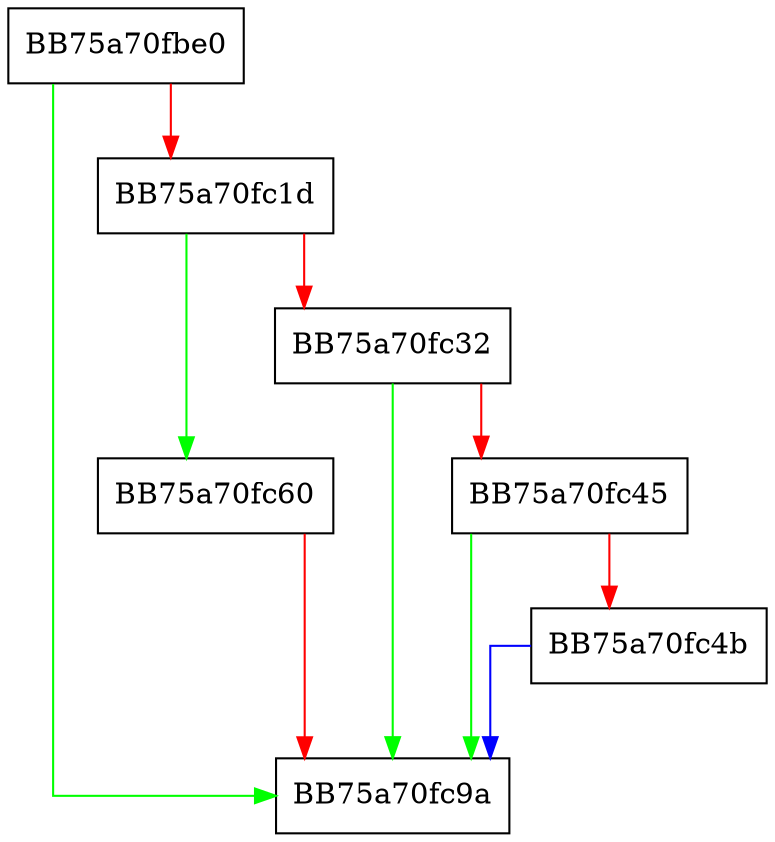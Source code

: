 digraph Crypter1337IsMine {
  node [shape="box"];
  graph [splines=ortho];
  BB75a70fbe0 -> BB75a70fc9a [color="green"];
  BB75a70fbe0 -> BB75a70fc1d [color="red"];
  BB75a70fc1d -> BB75a70fc60 [color="green"];
  BB75a70fc1d -> BB75a70fc32 [color="red"];
  BB75a70fc32 -> BB75a70fc9a [color="green"];
  BB75a70fc32 -> BB75a70fc45 [color="red"];
  BB75a70fc45 -> BB75a70fc9a [color="green"];
  BB75a70fc45 -> BB75a70fc4b [color="red"];
  BB75a70fc4b -> BB75a70fc9a [color="blue"];
  BB75a70fc60 -> BB75a70fc9a [color="red"];
}